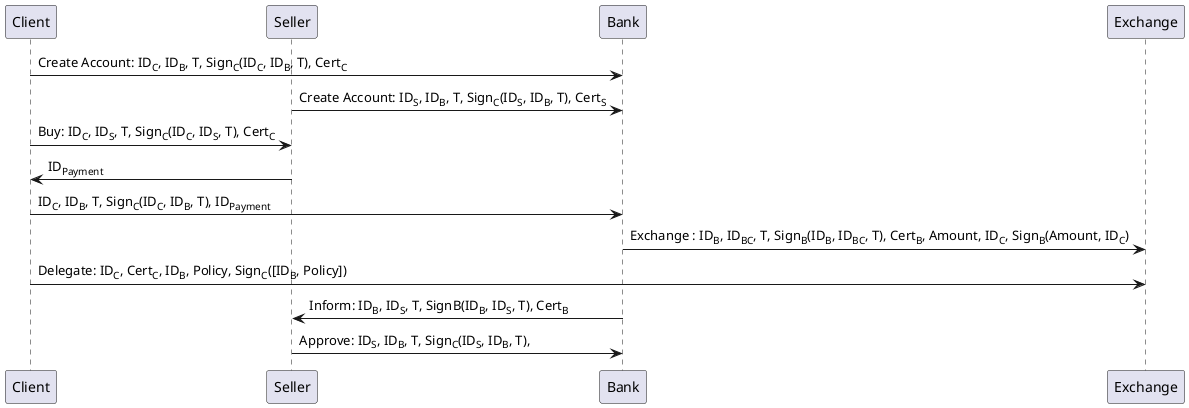 @startuml

participant Client
participant Seller
participant Bank
participant Exchange

Client -> Bank : Create Account: ID<sub>C</sub>, ID<sub>B</sub>, T, Sign<sub>C</sub>(ID<sub>C</sub>, ID<sub>B</sub>, T), Cert<sub>C</sub>
Seller -> Bank : Create Account: ID<sub>S</sub>, ID<sub>B</sub>, T, Sign<sub>C</sub>(ID<sub>S</sub>, ID<sub>B</sub>, T), Cert<sub>S</sub>

Client -> Seller : Buy: ID<sub>C</sub>, ID<sub>S</sub>, T, Sign<sub>C</sub>(ID<sub>C</sub>, ID<sub>S</sub>, T), Cert<sub>C</sub>
Seller -> Client : ID<sub>Payment</sub>

Client -> Bank : ID<sub>C</sub>, ID<sub>B</sub>, T, Sign<sub>C</sub>(ID<sub>C</sub>, ID<sub>B</sub>, T), ID<sub>Payment</sub>
Bank -> Exchange : Exchange : ID<sub>B</sub>, ID<sub>BC</sub>, T, Sign<sub>B</sub>(ID<sub>B</sub>, ID<sub>BC</sub>, T), Cert<sub>B</sub>, Amount, ID<sub>C</sub>, Sign<sub>B</sub>(Amount, ID<sub>C</sub>)
Client -> Exchange: Delegate: ID<sub>C</sub>, Cert<sub>C</sub>, ID<sub>B</sub>, Policy, Sign<sub>C</sub>([ID<sub>B</sub>, Policy])

Bank -> Seller : Inform: ID<sub>B</sub>, ID<sub>S</sub>, T, SignB(ID<sub>B</sub>, ID<sub>S</sub>, T), Cert<sub>B</sub>
Seller -> Bank : Approve: ID<sub>S</sub>, ID<sub>B</sub>, T, Sign<sub>C</sub>(ID<sub>S</sub>, ID<sub>B</sub>, T),

@enduml